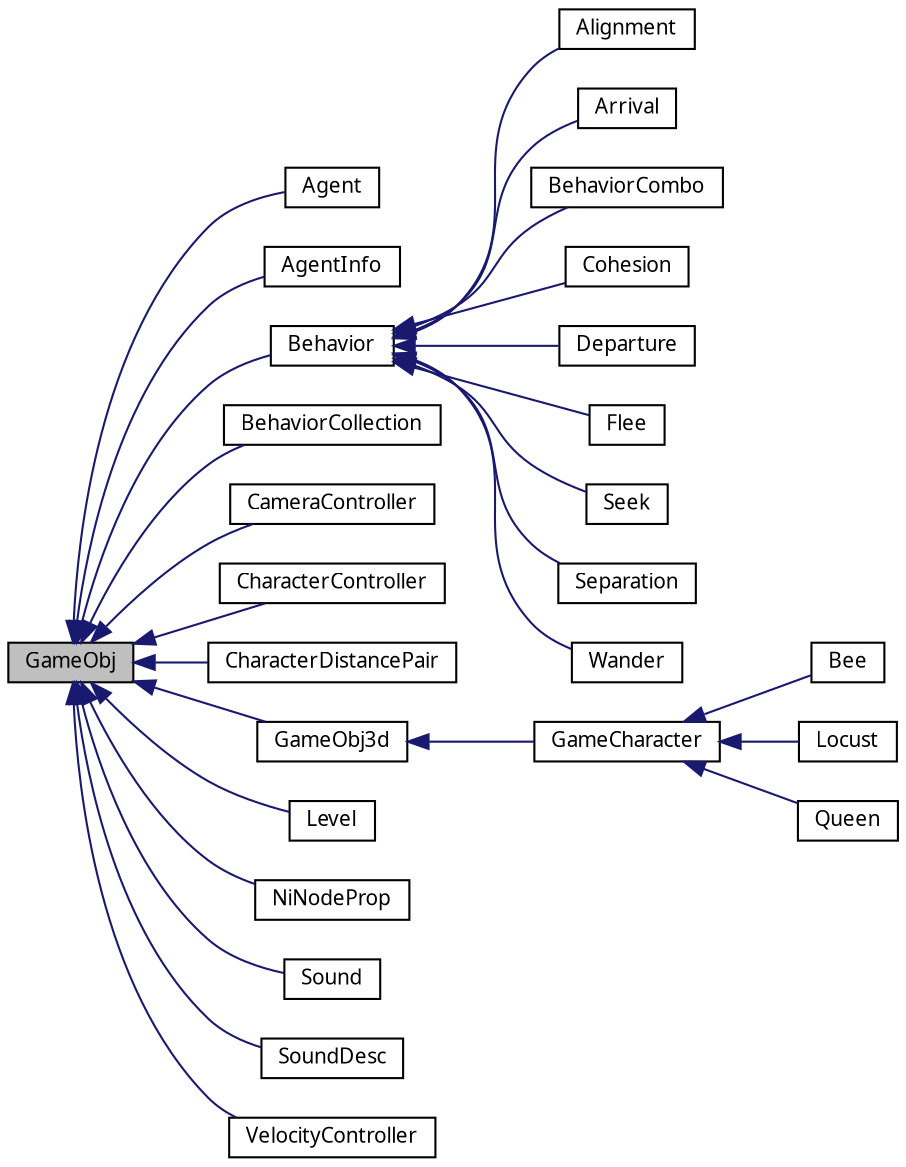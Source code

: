 digraph G
{
  bgcolor="transparent";
  edge [fontname="FreeSans.ttf",fontsize=10,labelfontname="FreeSans.ttf",labelfontsize=10];
  node [fontname="FreeSans.ttf",fontsize=10,shape=record];
  rankdir=LR;
  Node1 [label="GameObj",height=0.2,width=0.4,color="black", fillcolor="grey75", style="filled" fontcolor="black"];
  Node1 -> Node2 [dir=back,color="midnightblue",fontsize=10,style="solid",fontname="FreeSans.ttf"];
  Node2 [label="Agent",height=0.2,width=0.4,color="black",URL="$class_agent.html"];
  Node1 -> Node3 [dir=back,color="midnightblue",fontsize=10,style="solid",fontname="FreeSans.ttf"];
  Node3 [label="AgentInfo",height=0.2,width=0.4,color="black",URL="$class_agent_info.html"];
  Node1 -> Node4 [dir=back,color="midnightblue",fontsize=10,style="solid",fontname="FreeSans.ttf"];
  Node4 [label="Behavior",height=0.2,width=0.4,color="black",URL="$class_behavior.html"];
  Node4 -> Node5 [dir=back,color="midnightblue",fontsize=10,style="solid",fontname="FreeSans.ttf"];
  Node5 [label="Alignment",height=0.2,width=0.4,color="black",URL="$class_alignment.html"];
  Node4 -> Node6 [dir=back,color="midnightblue",fontsize=10,style="solid",fontname="FreeSans.ttf"];
  Node6 [label="Arrival",height=0.2,width=0.4,color="black",URL="$class_arrival.html"];
  Node4 -> Node7 [dir=back,color="midnightblue",fontsize=10,style="solid",fontname="FreeSans.ttf"];
  Node7 [label="BehaviorCombo",height=0.2,width=0.4,color="black",URL="$class_behavior_combo.html"];
  Node4 -> Node8 [dir=back,color="midnightblue",fontsize=10,style="solid",fontname="FreeSans.ttf"];
  Node8 [label="Cohesion",height=0.2,width=0.4,color="black",URL="$class_cohesion.html"];
  Node4 -> Node9 [dir=back,color="midnightblue",fontsize=10,style="solid",fontname="FreeSans.ttf"];
  Node9 [label="Departure",height=0.2,width=0.4,color="black",URL="$class_departure.html"];
  Node4 -> Node10 [dir=back,color="midnightblue",fontsize=10,style="solid",fontname="FreeSans.ttf"];
  Node10 [label="Flee",height=0.2,width=0.4,color="black",URL="$class_flee.html"];
  Node4 -> Node11 [dir=back,color="midnightblue",fontsize=10,style="solid",fontname="FreeSans.ttf"];
  Node11 [label="Seek",height=0.2,width=0.4,color="black",URL="$class_seek.html"];
  Node4 -> Node12 [dir=back,color="midnightblue",fontsize=10,style="solid",fontname="FreeSans.ttf"];
  Node12 [label="Separation",height=0.2,width=0.4,color="black",URL="$class_separation.html"];
  Node4 -> Node13 [dir=back,color="midnightblue",fontsize=10,style="solid",fontname="FreeSans.ttf"];
  Node13 [label="Wander",height=0.2,width=0.4,color="black",URL="$class_wander.html"];
  Node1 -> Node14 [dir=back,color="midnightblue",fontsize=10,style="solid",fontname="FreeSans.ttf"];
  Node14 [label="BehaviorCollection",height=0.2,width=0.4,color="black",URL="$class_behavior_collection.html"];
  Node1 -> Node15 [dir=back,color="midnightblue",fontsize=10,style="solid",fontname="FreeSans.ttf"];
  Node15 [label="CameraController",height=0.2,width=0.4,color="black",URL="$class_camera_controller.html"];
  Node1 -> Node16 [dir=back,color="midnightblue",fontsize=10,style="solid",fontname="FreeSans.ttf"];
  Node16 [label="CharacterController",height=0.2,width=0.4,color="black",URL="$class_character_controller.html"];
  Node1 -> Node17 [dir=back,color="midnightblue",fontsize=10,style="solid",fontname="FreeSans.ttf"];
  Node17 [label="CharacterDistancePair",height=0.2,width=0.4,color="black",URL="$class_character_distance_pair.html"];
  Node1 -> Node18 [dir=back,color="midnightblue",fontsize=10,style="solid",fontname="FreeSans.ttf"];
  Node18 [label="GameObj3d",height=0.2,width=0.4,color="black",URL="$class_game_obj3d.html"];
  Node18 -> Node19 [dir=back,color="midnightblue",fontsize=10,style="solid",fontname="FreeSans.ttf"];
  Node19 [label="GameCharacter",height=0.2,width=0.4,color="black",URL="$class_game_character.html"];
  Node19 -> Node20 [dir=back,color="midnightblue",fontsize=10,style="solid",fontname="FreeSans.ttf"];
  Node20 [label="Bee",height=0.2,width=0.4,color="black",URL="$class_bee.html"];
  Node19 -> Node21 [dir=back,color="midnightblue",fontsize=10,style="solid",fontname="FreeSans.ttf"];
  Node21 [label="Locust",height=0.2,width=0.4,color="black",URL="$class_locust.html"];
  Node19 -> Node22 [dir=back,color="midnightblue",fontsize=10,style="solid",fontname="FreeSans.ttf"];
  Node22 [label="Queen",height=0.2,width=0.4,color="black",URL="$class_queen.html"];
  Node1 -> Node23 [dir=back,color="midnightblue",fontsize=10,style="solid",fontname="FreeSans.ttf"];
  Node23 [label="Level",height=0.2,width=0.4,color="black",URL="$class_level.html"];
  Node1 -> Node24 [dir=back,color="midnightblue",fontsize=10,style="solid",fontname="FreeSans.ttf"];
  Node24 [label="NiNodeProp",height=0.2,width=0.4,color="black",URL="$class_ni_node_prop.html"];
  Node1 -> Node25 [dir=back,color="midnightblue",fontsize=10,style="solid",fontname="FreeSans.ttf"];
  Node25 [label="Sound",height=0.2,width=0.4,color="black",URL="$class_sound.html"];
  Node1 -> Node26 [dir=back,color="midnightblue",fontsize=10,style="solid",fontname="FreeSans.ttf"];
  Node26 [label="SoundDesc",height=0.2,width=0.4,color="black",URL="$class_sound_desc.html"];
  Node1 -> Node27 [dir=back,color="midnightblue",fontsize=10,style="solid",fontname="FreeSans.ttf"];
  Node27 [label="VelocityController",height=0.2,width=0.4,color="black",URL="$class_velocity_controller.html"];
}
